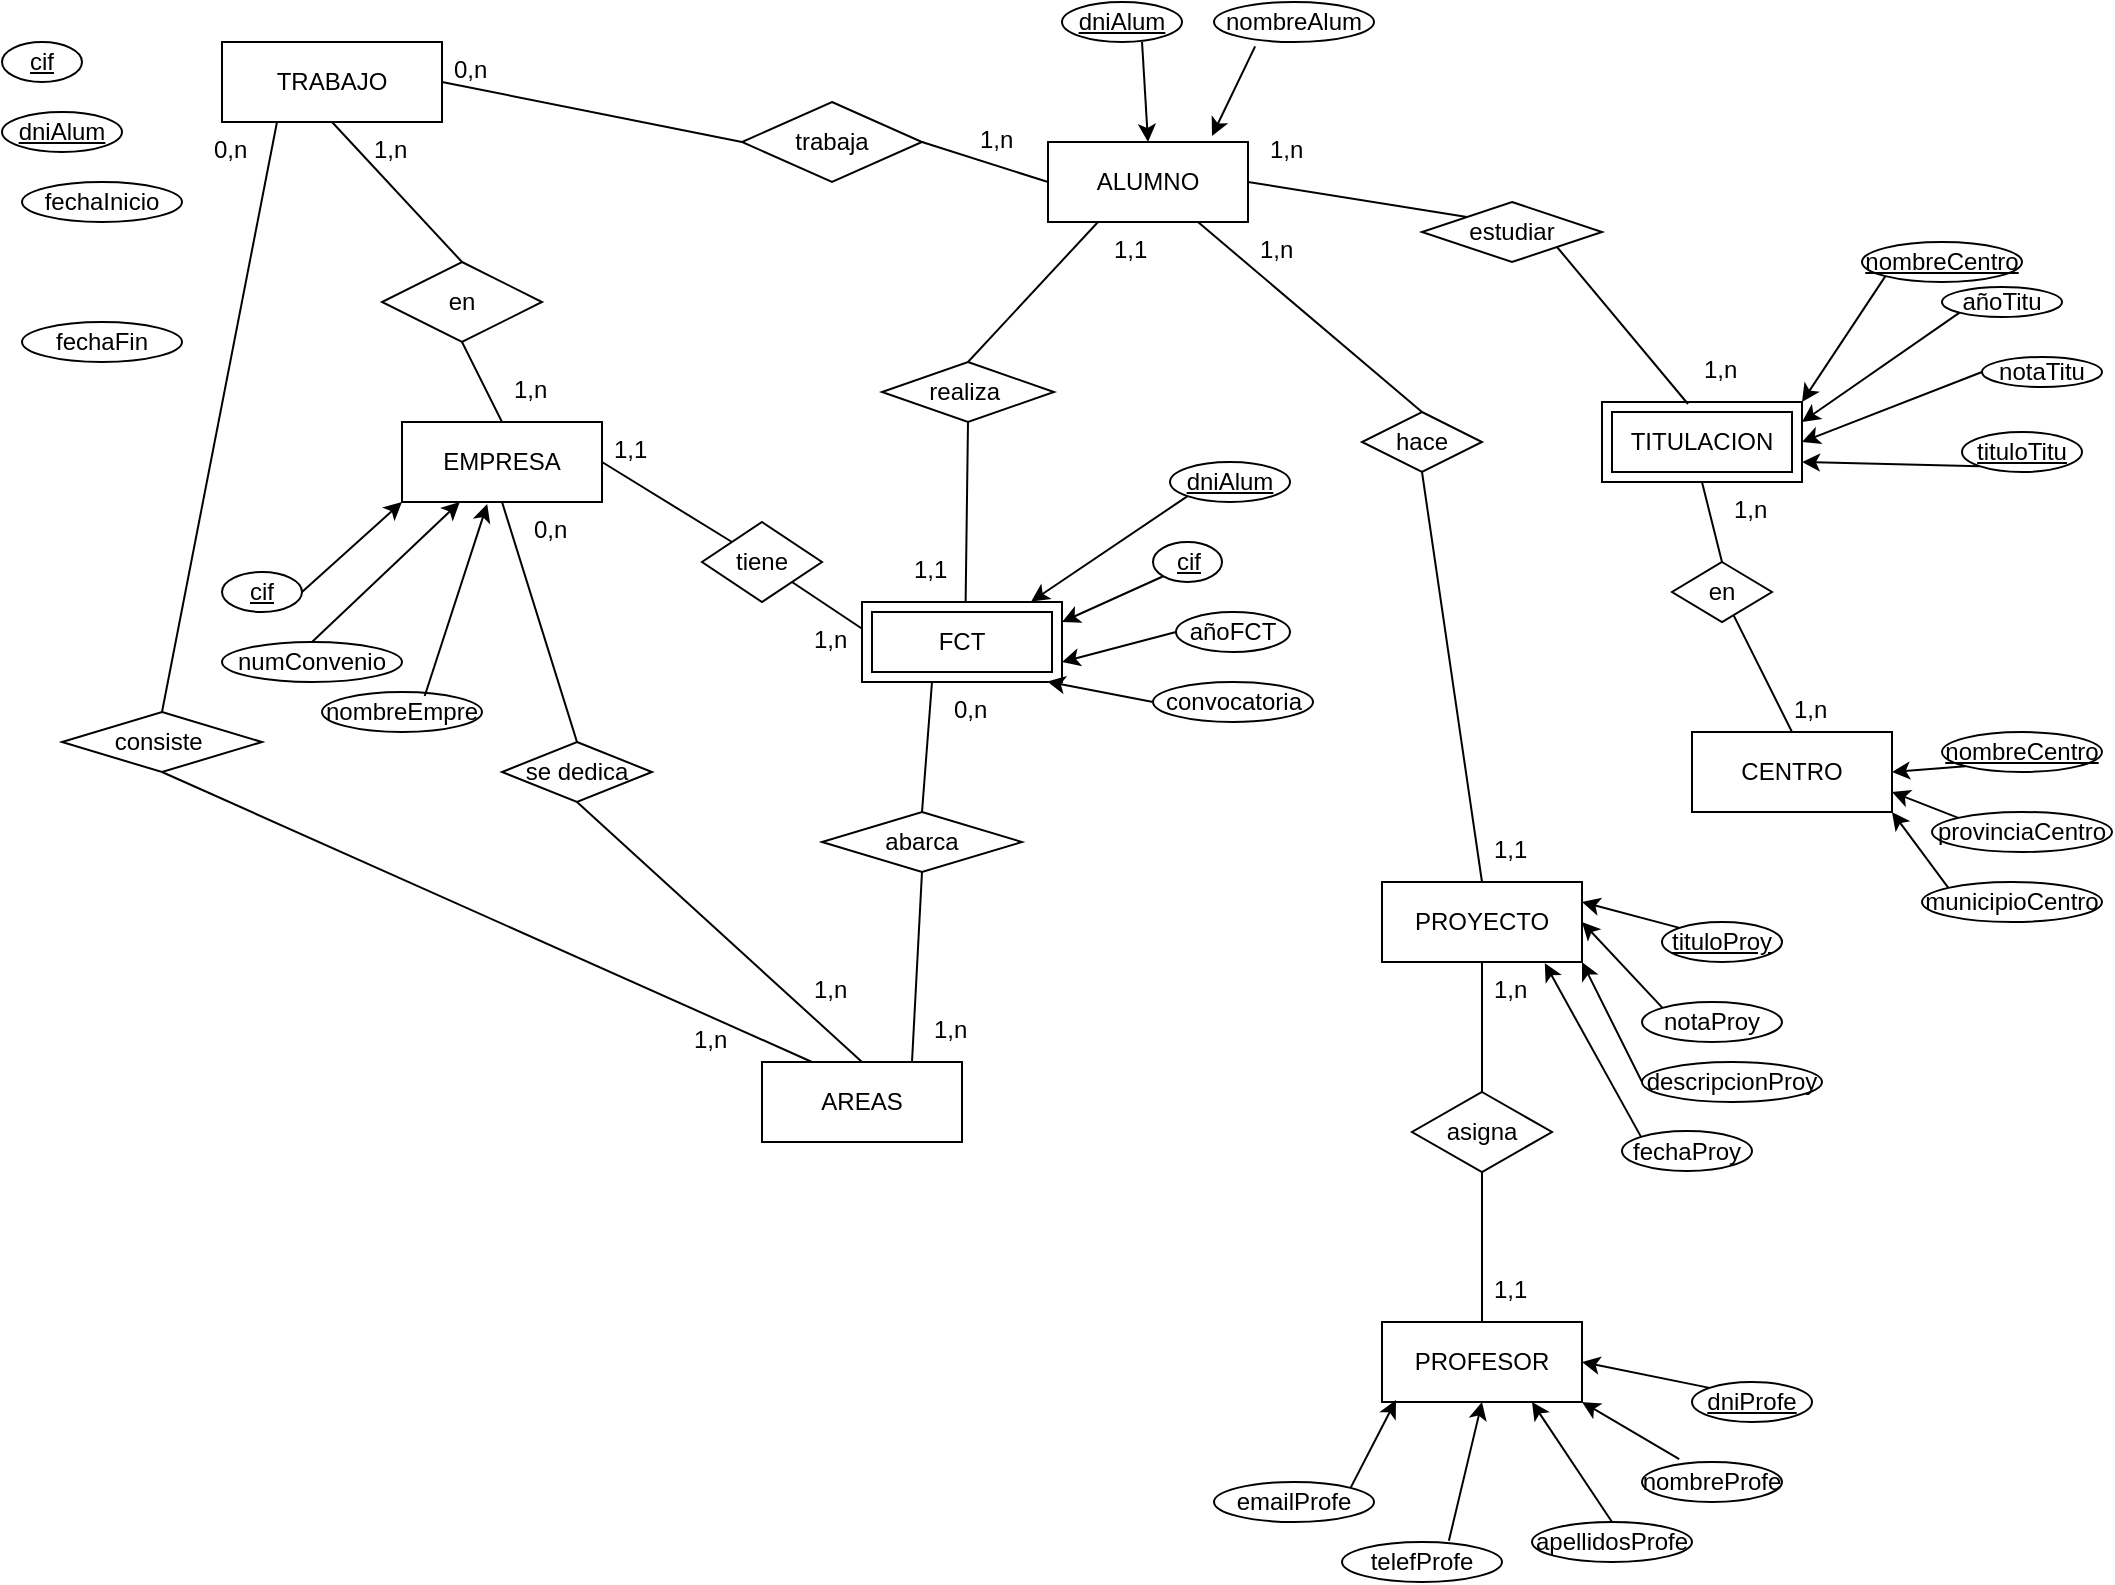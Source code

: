 <mxfile version="20.6.2" type="device"><diagram id="PzvMD7pb2aleTNmIrh90" name="Página-1"><mxGraphModel dx="2310" dy="770" grid="1" gridSize="10" guides="1" tooltips="1" connect="1" arrows="1" fold="1" page="1" pageScale="1" pageWidth="827" pageHeight="1169" math="0" shadow="0"><root><mxCell id="0"/><mxCell id="1" parent="0"/><mxCell id="2ufxERiFyP4OJAAIj3Uk-15" value="ALUMNO" style="whiteSpace=wrap;html=1;align=center;" vertex="1" parent="1"><mxGeometry x="293" y="70" width="100" height="40" as="geometry"/></mxCell><mxCell id="2ufxERiFyP4OJAAIj3Uk-16" value="EMPRESA" style="whiteSpace=wrap;html=1;align=center;" vertex="1" parent="1"><mxGeometry x="-30" y="210" width="100" height="40" as="geometry"/></mxCell><mxCell id="2ufxERiFyP4OJAAIj3Uk-17" value="AREAS" style="whiteSpace=wrap;html=1;align=center;" vertex="1" parent="1"><mxGeometry x="150" y="530" width="100" height="40" as="geometry"/></mxCell><mxCell id="2ufxERiFyP4OJAAIj3Uk-19" value="PROYECTO" style="whiteSpace=wrap;html=1;align=center;" vertex="1" parent="1"><mxGeometry x="460" y="440" width="100" height="40" as="geometry"/></mxCell><mxCell id="2ufxERiFyP4OJAAIj3Uk-21" value="PROFESOR" style="whiteSpace=wrap;html=1;align=center;" vertex="1" parent="1"><mxGeometry x="460" y="660" width="100" height="40" as="geometry"/></mxCell><mxCell id="2ufxERiFyP4OJAAIj3Uk-23" value="trabaja" style="shape=rhombus;perimeter=rhombusPerimeter;whiteSpace=wrap;html=1;align=center;" vertex="1" parent="1"><mxGeometry x="140" y="50" width="90" height="40" as="geometry"/></mxCell><mxCell id="2ufxERiFyP4OJAAIj3Uk-26" value="" style="endArrow=none;html=1;rounded=0;exitX=1;exitY=0.5;exitDx=0;exitDy=0;entryX=0;entryY=0.5;entryDx=0;entryDy=0;" edge="1" parent="1" source="2ufxERiFyP4OJAAIj3Uk-23" target="2ufxERiFyP4OJAAIj3Uk-15"><mxGeometry relative="1" as="geometry"><mxPoint x="330" y="200" as="sourcePoint"/><mxPoint x="490" y="200" as="targetPoint"/><Array as="points"/></mxGeometry></mxCell><mxCell id="2ufxERiFyP4OJAAIj3Uk-27" value="" style="endArrow=none;html=1;rounded=0;exitX=0.5;exitY=1;exitDx=0;exitDy=0;entryX=0.5;entryY=0;entryDx=0;entryDy=0;" edge="1" parent="1" source="2ufxERiFyP4OJAAIj3Uk-51" target="2ufxERiFyP4OJAAIj3Uk-16"><mxGeometry relative="1" as="geometry"><mxPoint x="210" y="190" as="sourcePoint"/><mxPoint x="130" y="260" as="targetPoint"/></mxGeometry></mxCell><mxCell id="2ufxERiFyP4OJAAIj3Uk-28" value="estudiar" style="shape=rhombus;perimeter=rhombusPerimeter;whiteSpace=wrap;html=1;align=center;" vertex="1" parent="1"><mxGeometry x="480" y="100" width="90" height="30" as="geometry"/></mxCell><mxCell id="2ufxERiFyP4OJAAIj3Uk-29" value="" style="endArrow=none;html=1;rounded=0;exitX=1;exitY=0.5;exitDx=0;exitDy=0;entryX=0;entryY=0;entryDx=0;entryDy=0;" edge="1" parent="1" source="2ufxERiFyP4OJAAIj3Uk-15" target="2ufxERiFyP4OJAAIj3Uk-28"><mxGeometry relative="1" as="geometry"><mxPoint x="330" y="300" as="sourcePoint"/><mxPoint x="490" y="300" as="targetPoint"/></mxGeometry></mxCell><mxCell id="2ufxERiFyP4OJAAIj3Uk-32" value="" style="endArrow=none;html=1;rounded=0;entryX=0.5;entryY=1;entryDx=0;entryDy=0;startArrow=none;exitX=0.5;exitY=0;exitDx=0;exitDy=0;" edge="1" parent="1" source="2ufxERiFyP4OJAAIj3Uk-31" target="2ufxERiFyP4OJAAIj3Uk-98"><mxGeometry relative="1" as="geometry"><mxPoint x="640" y="290" as="sourcePoint"/><mxPoint x="663" y="425.4" as="targetPoint"/></mxGeometry></mxCell><mxCell id="2ufxERiFyP4OJAAIj3Uk-33" value="" style="endArrow=none;html=1;rounded=0;entryX=0.5;entryY=0;entryDx=0;entryDy=0;" edge="1" parent="1" source="2ufxERiFyP4OJAAIj3Uk-31" target="2ufxERiFyP4OJAAIj3Uk-20"><mxGeometry relative="1" as="geometry"><mxPoint x="660" y="350" as="sourcePoint"/><mxPoint x="490" y="300" as="targetPoint"/></mxGeometry></mxCell><mxCell id="2ufxERiFyP4OJAAIj3Uk-34" value="se dedica" style="shape=rhombus;perimeter=rhombusPerimeter;whiteSpace=wrap;html=1;align=center;" vertex="1" parent="1"><mxGeometry x="20" y="370" width="75" height="30" as="geometry"/></mxCell><mxCell id="2ufxERiFyP4OJAAIj3Uk-35" value="" style="endArrow=none;html=1;rounded=0;exitX=0.5;exitY=1;exitDx=0;exitDy=0;entryX=0.5;entryY=0;entryDx=0;entryDy=0;" edge="1" parent="1" source="2ufxERiFyP4OJAAIj3Uk-16" target="2ufxERiFyP4OJAAIj3Uk-34"><mxGeometry relative="1" as="geometry"><mxPoint x="330" y="300" as="sourcePoint"/><mxPoint x="490" y="300" as="targetPoint"/></mxGeometry></mxCell><mxCell id="2ufxERiFyP4OJAAIj3Uk-36" value="" style="endArrow=none;html=1;rounded=0;exitX=0.5;exitY=1;exitDx=0;exitDy=0;entryX=0.5;entryY=0;entryDx=0;entryDy=0;" edge="1" parent="1" source="2ufxERiFyP4OJAAIj3Uk-34" target="2ufxERiFyP4OJAAIj3Uk-17"><mxGeometry relative="1" as="geometry"><mxPoint x="330" y="300" as="sourcePoint"/><mxPoint x="490" y="300" as="targetPoint"/></mxGeometry></mxCell><mxCell id="2ufxERiFyP4OJAAIj3Uk-37" value="realiza&amp;nbsp;" style="shape=rhombus;perimeter=rhombusPerimeter;whiteSpace=wrap;html=1;align=center;" vertex="1" parent="1"><mxGeometry x="210" y="180" width="86" height="30" as="geometry"/></mxCell><mxCell id="2ufxERiFyP4OJAAIj3Uk-38" value="" style="endArrow=none;html=1;rounded=0;exitX=0.25;exitY=1;exitDx=0;exitDy=0;entryX=0.5;entryY=0;entryDx=0;entryDy=0;" edge="1" parent="1" source="2ufxERiFyP4OJAAIj3Uk-15" target="2ufxERiFyP4OJAAIj3Uk-37"><mxGeometry relative="1" as="geometry"><mxPoint x="330" y="300" as="sourcePoint"/><mxPoint x="490" y="300" as="targetPoint"/></mxGeometry></mxCell><mxCell id="2ufxERiFyP4OJAAIj3Uk-39" value="" style="endArrow=none;html=1;rounded=0;exitX=0.5;exitY=1;exitDx=0;exitDy=0;entryX=0.418;entryY=0.015;entryDx=0;entryDy=0;entryPerimeter=0;" edge="1" parent="1" source="2ufxERiFyP4OJAAIj3Uk-37"><mxGeometry relative="1" as="geometry"><mxPoint x="330" y="300" as="sourcePoint"/><mxPoint x="251.8" y="300.6" as="targetPoint"/></mxGeometry></mxCell><mxCell id="2ufxERiFyP4OJAAIj3Uk-41" value="hace" style="shape=rhombus;perimeter=rhombusPerimeter;whiteSpace=wrap;html=1;align=center;" vertex="1" parent="1"><mxGeometry x="450" y="205" width="60" height="30" as="geometry"/></mxCell><mxCell id="2ufxERiFyP4OJAAIj3Uk-42" value="" style="endArrow=none;html=1;rounded=0;exitX=0.75;exitY=1;exitDx=0;exitDy=0;entryX=0.5;entryY=0;entryDx=0;entryDy=0;" edge="1" parent="1" source="2ufxERiFyP4OJAAIj3Uk-15" target="2ufxERiFyP4OJAAIj3Uk-41"><mxGeometry relative="1" as="geometry"><mxPoint x="330" y="300" as="sourcePoint"/><mxPoint x="490" y="300" as="targetPoint"/></mxGeometry></mxCell><mxCell id="2ufxERiFyP4OJAAIj3Uk-43" value="" style="endArrow=none;html=1;rounded=0;entryX=0.5;entryY=0;entryDx=0;entryDy=0;exitX=0.5;exitY=1;exitDx=0;exitDy=0;" edge="1" parent="1" source="2ufxERiFyP4OJAAIj3Uk-41" target="2ufxERiFyP4OJAAIj3Uk-19"><mxGeometry relative="1" as="geometry"><mxPoint x="330" y="300" as="sourcePoint"/><mxPoint x="490" y="300" as="targetPoint"/></mxGeometry></mxCell><mxCell id="2ufxERiFyP4OJAAIj3Uk-44" value="asigna" style="shape=rhombus;perimeter=rhombusPerimeter;whiteSpace=wrap;html=1;align=center;" vertex="1" parent="1"><mxGeometry x="475" y="545" width="70" height="40" as="geometry"/></mxCell><mxCell id="2ufxERiFyP4OJAAIj3Uk-45" value="" style="endArrow=none;html=1;rounded=0;entryX=0.5;entryY=1;entryDx=0;entryDy=0;" edge="1" parent="1" source="2ufxERiFyP4OJAAIj3Uk-44" target="2ufxERiFyP4OJAAIj3Uk-19"><mxGeometry relative="1" as="geometry"><mxPoint x="330" y="300" as="sourcePoint"/><mxPoint x="490" y="300" as="targetPoint"/></mxGeometry></mxCell><mxCell id="2ufxERiFyP4OJAAIj3Uk-46" value="" style="endArrow=none;html=1;rounded=0;entryX=0.5;entryY=1;entryDx=0;entryDy=0;exitX=0.5;exitY=0;exitDx=0;exitDy=0;" edge="1" parent="1" source="2ufxERiFyP4OJAAIj3Uk-21" target="2ufxERiFyP4OJAAIj3Uk-44"><mxGeometry relative="1" as="geometry"><mxPoint x="330" y="300" as="sourcePoint"/><mxPoint x="490" y="300" as="targetPoint"/></mxGeometry></mxCell><mxCell id="2ufxERiFyP4OJAAIj3Uk-47" value="abarca" style="shape=rhombus;perimeter=rhombusPerimeter;whiteSpace=wrap;html=1;align=center;" vertex="1" parent="1"><mxGeometry x="180" y="405" width="100" height="30" as="geometry"/></mxCell><mxCell id="2ufxERiFyP4OJAAIj3Uk-48" value="" style="endArrow=none;html=1;rounded=0;exitX=0.25;exitY=1;exitDx=0;exitDy=0;entryX=0.5;entryY=0;entryDx=0;entryDy=0;" edge="1" parent="1" target="2ufxERiFyP4OJAAIj3Uk-47"><mxGeometry relative="1" as="geometry"><mxPoint x="235" y="340" as="sourcePoint"/><mxPoint x="490" y="300" as="targetPoint"/></mxGeometry></mxCell><mxCell id="2ufxERiFyP4OJAAIj3Uk-49" value="" style="endArrow=none;html=1;rounded=0;exitX=0.75;exitY=0;exitDx=0;exitDy=0;entryX=0.5;entryY=1;entryDx=0;entryDy=0;" edge="1" parent="1" source="2ufxERiFyP4OJAAIj3Uk-17" target="2ufxERiFyP4OJAAIj3Uk-47"><mxGeometry relative="1" as="geometry"><mxPoint x="330" y="300" as="sourcePoint"/><mxPoint x="490" y="300" as="targetPoint"/></mxGeometry></mxCell><mxCell id="2ufxERiFyP4OJAAIj3Uk-50" value="TRABAJO" style="whiteSpace=wrap;html=1;align=center;" vertex="1" parent="1"><mxGeometry x="-120" y="20" width="110" height="40" as="geometry"/></mxCell><mxCell id="2ufxERiFyP4OJAAIj3Uk-51" value="en" style="shape=rhombus;perimeter=rhombusPerimeter;whiteSpace=wrap;html=1;align=center;" vertex="1" parent="1"><mxGeometry x="-40" y="130" width="80" height="40" as="geometry"/></mxCell><mxCell id="2ufxERiFyP4OJAAIj3Uk-52" value="" style="endArrow=none;html=1;rounded=0;exitX=1;exitY=0.5;exitDx=0;exitDy=0;entryX=0;entryY=0.5;entryDx=0;entryDy=0;" edge="1" parent="1" source="2ufxERiFyP4OJAAIj3Uk-50" target="2ufxERiFyP4OJAAIj3Uk-23"><mxGeometry relative="1" as="geometry"><mxPoint x="330" y="300" as="sourcePoint"/><mxPoint x="490" y="300" as="targetPoint"/></mxGeometry></mxCell><mxCell id="2ufxERiFyP4OJAAIj3Uk-53" value="" style="endArrow=none;html=1;rounded=0;exitX=0.5;exitY=1;exitDx=0;exitDy=0;entryX=0.5;entryY=0;entryDx=0;entryDy=0;" edge="1" parent="1" source="2ufxERiFyP4OJAAIj3Uk-50" target="2ufxERiFyP4OJAAIj3Uk-51"><mxGeometry relative="1" as="geometry"><mxPoint x="330" y="300" as="sourcePoint"/><mxPoint x="490" y="300" as="targetPoint"/></mxGeometry></mxCell><mxCell id="2ufxERiFyP4OJAAIj3Uk-54" value="consiste&amp;nbsp;" style="shape=rhombus;perimeter=rhombusPerimeter;whiteSpace=wrap;html=1;align=center;" vertex="1" parent="1"><mxGeometry x="-200" y="355" width="100" height="30" as="geometry"/></mxCell><mxCell id="2ufxERiFyP4OJAAIj3Uk-55" value="" style="endArrow=none;html=1;rounded=0;exitX=0.25;exitY=1;exitDx=0;exitDy=0;entryX=0.5;entryY=0;entryDx=0;entryDy=0;" edge="1" parent="1" source="2ufxERiFyP4OJAAIj3Uk-50" target="2ufxERiFyP4OJAAIj3Uk-54"><mxGeometry relative="1" as="geometry"><mxPoint x="330" y="300" as="sourcePoint"/><mxPoint x="490" y="300" as="targetPoint"/></mxGeometry></mxCell><mxCell id="2ufxERiFyP4OJAAIj3Uk-58" value="" style="endArrow=none;html=1;rounded=0;exitX=0.25;exitY=0;exitDx=0;exitDy=0;entryX=0.5;entryY=1;entryDx=0;entryDy=0;" edge="1" parent="1" source="2ufxERiFyP4OJAAIj3Uk-17" target="2ufxERiFyP4OJAAIj3Uk-54"><mxGeometry relative="1" as="geometry"><mxPoint x="330" y="300" as="sourcePoint"/><mxPoint x="490" y="300" as="targetPoint"/></mxGeometry></mxCell><mxCell id="2ufxERiFyP4OJAAIj3Uk-61" value="1,n" style="text;strokeColor=none;fillColor=none;spacingLeft=4;spacingRight=4;overflow=hidden;rotatable=0;points=[[0,0.5],[1,0.5]];portConstraint=eastwest;fontSize=12;" vertex="1" parent="1"><mxGeometry x="398" y="60" width="30" height="30" as="geometry"/></mxCell><mxCell id="2ufxERiFyP4OJAAIj3Uk-62" value="1,n" style="text;strokeColor=none;fillColor=none;spacingLeft=4;spacingRight=4;overflow=hidden;rotatable=0;points=[[0,0.5],[1,0.5]];portConstraint=eastwest;fontSize=12;" vertex="1" parent="1"><mxGeometry x="615" y="170" width="30" height="30" as="geometry"/></mxCell><mxCell id="2ufxERiFyP4OJAAIj3Uk-63" value="1,n" style="text;strokeColor=none;fillColor=none;spacingLeft=4;spacingRight=4;overflow=hidden;rotatable=0;points=[[0,0.5],[1,0.5]];portConstraint=eastwest;fontSize=12;" vertex="1" parent="1"><mxGeometry x="630" y="240" width="40" height="30" as="geometry"/></mxCell><mxCell id="2ufxERiFyP4OJAAIj3Uk-64" value="1,n" style="text;strokeColor=none;fillColor=none;spacingLeft=4;spacingRight=4;overflow=hidden;rotatable=0;points=[[0,0.5],[1,0.5]];portConstraint=eastwest;fontSize=12;" vertex="1" parent="1"><mxGeometry x="660" y="340" width="40" height="30" as="geometry"/></mxCell><mxCell id="2ufxERiFyP4OJAAIj3Uk-65" value="1,1" style="text;strokeColor=none;fillColor=none;spacingLeft=4;spacingRight=4;overflow=hidden;rotatable=0;points=[[0,0.5],[1,0.5]];portConstraint=eastwest;fontSize=12;" vertex="1" parent="1"><mxGeometry x="510" y="410" width="40" height="30" as="geometry"/></mxCell><mxCell id="2ufxERiFyP4OJAAIj3Uk-66" value="1,n" style="text;strokeColor=none;fillColor=none;spacingLeft=4;spacingRight=4;overflow=hidden;rotatable=0;points=[[0,0.5],[1,0.5]];portConstraint=eastwest;fontSize=12;" vertex="1" parent="1"><mxGeometry x="393" y="110" width="40" height="30" as="geometry"/></mxCell><mxCell id="2ufxERiFyP4OJAAIj3Uk-68" value="1,1" style="text;strokeColor=none;fillColor=none;spacingLeft=4;spacingRight=4;overflow=hidden;rotatable=0;points=[[0,0.5],[1,0.5]];portConstraint=eastwest;fontSize=12;" vertex="1" parent="1"><mxGeometry x="220" y="270" width="40" height="30" as="geometry"/></mxCell><mxCell id="2ufxERiFyP4OJAAIj3Uk-69" value="1,1" style="text;strokeColor=none;fillColor=none;spacingLeft=4;spacingRight=4;overflow=hidden;rotatable=0;points=[[0,0.5],[1,0.5]];portConstraint=eastwest;fontSize=12;" vertex="1" parent="1"><mxGeometry x="320" y="110" width="40" height="30" as="geometry"/></mxCell><mxCell id="2ufxERiFyP4OJAAIj3Uk-70" value="1,1" style="text;strokeColor=none;fillColor=none;spacingLeft=4;spacingRight=4;overflow=hidden;rotatable=0;points=[[0,0.5],[1,0.5]];portConstraint=eastwest;fontSize=12;" vertex="1" parent="1"><mxGeometry x="510" y="630" width="40" height="30" as="geometry"/></mxCell><mxCell id="2ufxERiFyP4OJAAIj3Uk-71" value="1,n" style="text;strokeColor=none;fillColor=none;spacingLeft=4;spacingRight=4;overflow=hidden;rotatable=0;points=[[0,0.5],[1,0.5]];portConstraint=eastwest;fontSize=12;" vertex="1" parent="1"><mxGeometry x="510" y="480" width="40" height="30" as="geometry"/></mxCell><mxCell id="2ufxERiFyP4OJAAIj3Uk-72" value="1,n" style="text;strokeColor=none;fillColor=none;spacingLeft=4;spacingRight=4;overflow=hidden;rotatable=0;points=[[0,0.5],[1,0.5]];portConstraint=eastwest;fontSize=12;" vertex="1" parent="1"><mxGeometry x="20" y="180" width="40" height="30" as="geometry"/></mxCell><mxCell id="2ufxERiFyP4OJAAIj3Uk-73" value="1,n" style="text;strokeColor=none;fillColor=none;spacingLeft=4;spacingRight=4;overflow=hidden;rotatable=0;points=[[0,0.5],[1,0.5]];portConstraint=eastwest;fontSize=12;" vertex="1" parent="1"><mxGeometry x="253" y="55" width="40" height="30" as="geometry"/></mxCell><mxCell id="2ufxERiFyP4OJAAIj3Uk-74" value="1,n" style="text;strokeColor=none;fillColor=none;spacingLeft=4;spacingRight=4;overflow=hidden;rotatable=0;points=[[0,0.5],[1,0.5]];portConstraint=eastwest;fontSize=12;" vertex="1" parent="1"><mxGeometry x="-50" y="60" width="40" height="30" as="geometry"/></mxCell><mxCell id="2ufxERiFyP4OJAAIj3Uk-75" value="numConvenio" style="ellipse;whiteSpace=wrap;html=1;align=center;" vertex="1" parent="1"><mxGeometry x="-120" y="320" width="90" height="20" as="geometry"/></mxCell><mxCell id="2ufxERiFyP4OJAAIj3Uk-76" value="añoFCT" style="ellipse;whiteSpace=wrap;html=1;align=center;" vertex="1" parent="1"><mxGeometry x="357" y="305" width="57" height="20" as="geometry"/></mxCell><mxCell id="2ufxERiFyP4OJAAIj3Uk-78" value="" style="endArrow=classic;html=1;rounded=0;exitX=0.5;exitY=0;exitDx=0;exitDy=0;" edge="1" parent="1" source="2ufxERiFyP4OJAAIj3Uk-75" target="2ufxERiFyP4OJAAIj3Uk-16"><mxGeometry width="50" height="50" relative="1" as="geometry"><mxPoint x="360" y="280" as="sourcePoint"/><mxPoint x="310" y="310" as="targetPoint"/></mxGeometry></mxCell><mxCell id="2ufxERiFyP4OJAAIj3Uk-79" value="" style="endArrow=classic;html=1;rounded=0;entryX=1;entryY=0.75;entryDx=0;entryDy=0;exitX=0;exitY=0.5;exitDx=0;exitDy=0;" edge="1" parent="1" source="2ufxERiFyP4OJAAIj3Uk-76" target="2ufxERiFyP4OJAAIj3Uk-100"><mxGeometry width="50" height="50" relative="1" as="geometry"><mxPoint x="310" y="300" as="sourcePoint"/><mxPoint x="310" y="320" as="targetPoint"/></mxGeometry></mxCell><mxCell id="2ufxERiFyP4OJAAIj3Uk-80" value="0,n" style="text;strokeColor=none;fillColor=none;spacingLeft=4;spacingRight=4;overflow=hidden;rotatable=0;points=[[0,0.5],[1,0.5]];portConstraint=eastwest;fontSize=12;" vertex="1" parent="1"><mxGeometry x="-10" y="20" width="40" height="30" as="geometry"/></mxCell><mxCell id="2ufxERiFyP4OJAAIj3Uk-81" value="1,n" style="text;strokeColor=none;fillColor=none;spacingLeft=4;spacingRight=4;overflow=hidden;rotatable=0;points=[[0,0.5],[1,0.5]];portConstraint=eastwest;fontSize=12;" vertex="1" parent="1"><mxGeometry x="230" y="500" width="40" height="30" as="geometry"/></mxCell><mxCell id="2ufxERiFyP4OJAAIj3Uk-82" value="0,n" style="text;strokeColor=none;fillColor=none;spacingLeft=4;spacingRight=4;overflow=hidden;rotatable=0;points=[[0,0.5],[1,0.5]];portConstraint=eastwest;fontSize=12;" vertex="1" parent="1"><mxGeometry x="240" y="340" width="40" height="30" as="geometry"/></mxCell><mxCell id="2ufxERiFyP4OJAAIj3Uk-83" value="0,n" style="text;strokeColor=none;fillColor=none;spacingLeft=4;spacingRight=4;overflow=hidden;rotatable=0;points=[[0,0.5],[1,0.5]];portConstraint=eastwest;fontSize=12;" vertex="1" parent="1"><mxGeometry x="30" y="250" width="40" height="30" as="geometry"/></mxCell><mxCell id="2ufxERiFyP4OJAAIj3Uk-84" value="1,n" style="text;strokeColor=none;fillColor=none;spacingLeft=4;spacingRight=4;overflow=hidden;rotatable=0;points=[[0,0.5],[1,0.5]];portConstraint=eastwest;fontSize=12;" vertex="1" parent="1"><mxGeometry x="170" y="480" width="40" height="30" as="geometry"/></mxCell><mxCell id="2ufxERiFyP4OJAAIj3Uk-85" value="1,n" style="text;strokeColor=none;fillColor=none;spacingLeft=4;spacingRight=4;overflow=hidden;rotatable=0;points=[[0,0.5],[1,0.5]];portConstraint=eastwest;fontSize=12;" vertex="1" parent="1"><mxGeometry x="110" y="505" width="40" height="30" as="geometry"/></mxCell><mxCell id="2ufxERiFyP4OJAAIj3Uk-86" value="0,n" style="text;strokeColor=none;fillColor=none;spacingLeft=4;spacingRight=4;overflow=hidden;rotatable=0;points=[[0,0.5],[1,0.5]];portConstraint=eastwest;fontSize=12;" vertex="1" parent="1"><mxGeometry x="-130" y="60" width="40" height="30" as="geometry"/></mxCell><mxCell id="2ufxERiFyP4OJAAIj3Uk-87" value="tiene" style="shape=rhombus;perimeter=rhombusPerimeter;whiteSpace=wrap;html=1;align=center;" vertex="1" parent="1"><mxGeometry x="120" y="260" width="60" height="40" as="geometry"/></mxCell><mxCell id="2ufxERiFyP4OJAAIj3Uk-88" value="" style="endArrow=none;html=1;rounded=0;exitX=1;exitY=0.5;exitDx=0;exitDy=0;entryX=0;entryY=0;entryDx=0;entryDy=0;" edge="1" parent="1" source="2ufxERiFyP4OJAAIj3Uk-16" target="2ufxERiFyP4OJAAIj3Uk-87"><mxGeometry relative="1" as="geometry"><mxPoint x="250" y="280" as="sourcePoint"/><mxPoint x="410" y="280" as="targetPoint"/></mxGeometry></mxCell><mxCell id="2ufxERiFyP4OJAAIj3Uk-89" value="" style="endArrow=none;html=1;rounded=0;exitX=1;exitY=1;exitDx=0;exitDy=0;entryX=0;entryY=0.5;entryDx=0;entryDy=0;" edge="1" parent="1" source="2ufxERiFyP4OJAAIj3Uk-87"><mxGeometry relative="1" as="geometry"><mxPoint x="250" y="280" as="sourcePoint"/><mxPoint x="210" y="320" as="targetPoint"/></mxGeometry></mxCell><mxCell id="2ufxERiFyP4OJAAIj3Uk-90" value="1,1" style="text;strokeColor=none;fillColor=none;spacingLeft=4;spacingRight=4;overflow=hidden;rotatable=0;points=[[0,0.5],[1,0.5]];portConstraint=eastwest;fontSize=12;" vertex="1" parent="1"><mxGeometry x="70" y="210" width="40" height="30" as="geometry"/></mxCell><mxCell id="2ufxERiFyP4OJAAIj3Uk-91" value="1,n" style="text;strokeColor=none;fillColor=none;spacingLeft=4;spacingRight=4;overflow=hidden;rotatable=0;points=[[0,0.5],[1,0.5]];portConstraint=eastwest;fontSize=12;" vertex="1" parent="1"><mxGeometry x="170" y="305" width="40" height="30" as="geometry"/></mxCell><mxCell id="2ufxERiFyP4OJAAIj3Uk-92" value="dniAlum" style="ellipse;whiteSpace=wrap;html=1;align=center;fontStyle=4;" vertex="1" parent="1"><mxGeometry x="300" width="60" height="20" as="geometry"/></mxCell><mxCell id="2ufxERiFyP4OJAAIj3Uk-93" value="" style="endArrow=classic;html=1;rounded=0;entryX=0.5;entryY=0;entryDx=0;entryDy=0;exitX=0.667;exitY=1;exitDx=0;exitDy=0;exitPerimeter=0;" edge="1" parent="1" source="2ufxERiFyP4OJAAIj3Uk-92" target="2ufxERiFyP4OJAAIj3Uk-15"><mxGeometry width="50" height="50" relative="1" as="geometry"><mxPoint x="368" y="40" as="sourcePoint"/><mxPoint x="318" y="70" as="targetPoint"/></mxGeometry></mxCell><mxCell id="2ufxERiFyP4OJAAIj3Uk-94" value="tituloTitu" style="ellipse;whiteSpace=wrap;html=1;align=center;fontStyle=4;" vertex="1" parent="1"><mxGeometry x="750" y="215" width="60" height="20" as="geometry"/></mxCell><mxCell id="2ufxERiFyP4OJAAIj3Uk-20" value="CENTRO" style="whiteSpace=wrap;html=1;align=center;" vertex="1" parent="1"><mxGeometry x="615" y="365" width="100" height="40" as="geometry"/></mxCell><mxCell id="2ufxERiFyP4OJAAIj3Uk-99" value="" style="endArrow=classic;html=1;rounded=0;exitX=0;exitY=1;exitDx=0;exitDy=0;entryX=1;entryY=0.75;entryDx=0;entryDy=0;" edge="1" parent="1" source="2ufxERiFyP4OJAAIj3Uk-94" target="2ufxERiFyP4OJAAIj3Uk-98"><mxGeometry width="50" height="50" relative="1" as="geometry"><mxPoint x="363" y="320" as="sourcePoint"/><mxPoint x="720" y="380" as="targetPoint"/></mxGeometry></mxCell><mxCell id="2ufxERiFyP4OJAAIj3Uk-100" value="FCT" style="shape=ext;margin=3;double=1;whiteSpace=wrap;html=1;align=center;" vertex="1" parent="1"><mxGeometry x="200" y="300" width="100" height="40" as="geometry"/></mxCell><mxCell id="2ufxERiFyP4OJAAIj3Uk-102" value="municipioCentro" style="ellipse;whiteSpace=wrap;html=1;align=center;" vertex="1" parent="1"><mxGeometry x="730" y="440" width="90" height="20" as="geometry"/></mxCell><mxCell id="2ufxERiFyP4OJAAIj3Uk-103" value="&lt;u&gt;nombreCentro&lt;/u&gt;" style="ellipse;whiteSpace=wrap;html=1;align=center;" vertex="1" parent="1"><mxGeometry x="700" y="120" width="80" height="20" as="geometry"/></mxCell><mxCell id="2ufxERiFyP4OJAAIj3Uk-104" value="provinciaCentro" style="ellipse;whiteSpace=wrap;html=1;align=center;" vertex="1" parent="1"><mxGeometry x="735" y="405" width="90" height="20" as="geometry"/></mxCell><mxCell id="2ufxERiFyP4OJAAIj3Uk-106" value="&lt;u&gt;cif&lt;/u&gt;" style="ellipse;whiteSpace=wrap;html=1;align=center;" vertex="1" parent="1"><mxGeometry x="345.5" y="270" width="34.5" height="20" as="geometry"/></mxCell><mxCell id="2ufxERiFyP4OJAAIj3Uk-107" value="convocatoria&lt;span style=&quot;color: rgba(0, 0, 0, 0); font-family: monospace; font-size: 0px; text-align: start;&quot;&gt;%3CmxGraphModel%3E%3Croot%3E%3CmxCell%20id%3D%220%22%2F%3E%3CmxCell%20id%3D%221%22%20parent%3D%220%22%2F%3E%3CmxCell%20id%3D%222%22%20value%3D%22convocatoria%22%20style%3D%22ellipse%3BwhiteSpace%3Dwrap%3Bhtml%3D1%3Balign%3Dcenter%3B%22%20vertex%3D%221%22%20parent%3D%221%22%3E%3CmxGeometry%20x%3D%22360%22%20y%3D%22270%22%20width%3D%2280%22%20height%3D%2220%22%20as%3D%22geometry%22%2F%3E%3C%2FmxCell%3E%3C%2Froot%3E%3C%2FmxGraphModel%3E&lt;/span&gt;" style="ellipse;whiteSpace=wrap;html=1;align=center;" vertex="1" parent="1"><mxGeometry x="345.5" y="340" width="80" height="20" as="geometry"/></mxCell><mxCell id="2ufxERiFyP4OJAAIj3Uk-108" value="añoTitu" style="ellipse;whiteSpace=wrap;html=1;align=center;" vertex="1" parent="1"><mxGeometry x="740" y="142.5" width="60" height="15" as="geometry"/></mxCell><mxCell id="2ufxERiFyP4OJAAIj3Uk-109" value="" style="endArrow=classic;html=1;rounded=0;entryX=1;entryY=0;entryDx=0;entryDy=0;exitX=0;exitY=1;exitDx=0;exitDy=0;" edge="1" parent="1" source="2ufxERiFyP4OJAAIj3Uk-103" target="2ufxERiFyP4OJAAIj3Uk-98"><mxGeometry width="50" height="50" relative="1" as="geometry"><mxPoint x="370" y="290" as="sourcePoint"/><mxPoint x="320" y="320" as="targetPoint"/></mxGeometry></mxCell><mxCell id="2ufxERiFyP4OJAAIj3Uk-111" value="" style="endArrow=classic;html=1;rounded=0;entryX=1;entryY=1;entryDx=0;entryDy=0;exitX=0;exitY=0;exitDx=0;exitDy=0;" edge="1" parent="1" source="2ufxERiFyP4OJAAIj3Uk-102" target="2ufxERiFyP4OJAAIj3Uk-20"><mxGeometry width="50" height="50" relative="1" as="geometry"><mxPoint x="721.716" y="147.071" as="sourcePoint"/><mxPoint x="691.4" y="219.4" as="targetPoint"/></mxGeometry></mxCell><mxCell id="2ufxERiFyP4OJAAIj3Uk-112" value="" style="endArrow=classic;html=1;rounded=0;entryX=1;entryY=0.75;entryDx=0;entryDy=0;exitX=0;exitY=0;exitDx=0;exitDy=0;" edge="1" parent="1" source="2ufxERiFyP4OJAAIj3Uk-104" target="2ufxERiFyP4OJAAIj3Uk-20"><mxGeometry width="50" height="50" relative="1" as="geometry"><mxPoint x="731.716" y="157.071" as="sourcePoint"/><mxPoint x="701.4" y="229.4" as="targetPoint"/></mxGeometry></mxCell><mxCell id="2ufxERiFyP4OJAAIj3Uk-113" value="&lt;u&gt;nombreCentro&lt;/u&gt;" style="ellipse;whiteSpace=wrap;html=1;align=center;" vertex="1" parent="1"><mxGeometry x="740" y="365" width="80" height="20" as="geometry"/></mxCell><mxCell id="2ufxERiFyP4OJAAIj3Uk-114" value="notaTitu" style="ellipse;whiteSpace=wrap;html=1;align=center;" vertex="1" parent="1"><mxGeometry x="760" y="177.5" width="60" height="15" as="geometry"/></mxCell><mxCell id="2ufxERiFyP4OJAAIj3Uk-115" value="" style="endArrow=classic;html=1;rounded=0;entryX=1;entryY=0.25;entryDx=0;entryDy=0;exitX=0;exitY=1;exitDx=0;exitDy=0;" edge="1" parent="1" source="2ufxERiFyP4OJAAIj3Uk-108" target="2ufxERiFyP4OJAAIj3Uk-98"><mxGeometry width="50" height="50" relative="1" as="geometry"><mxPoint x="778.787" y="402.071" as="sourcePoint"/><mxPoint x="730" y="440" as="targetPoint"/></mxGeometry></mxCell><mxCell id="2ufxERiFyP4OJAAIj3Uk-116" value="" style="endArrow=classic;html=1;rounded=0;exitX=0;exitY=0.5;exitDx=0;exitDy=0;entryX=1;entryY=0.5;entryDx=0;entryDy=0;" edge="1" parent="1" source="2ufxERiFyP4OJAAIj3Uk-114" target="2ufxERiFyP4OJAAIj3Uk-98"><mxGeometry width="50" height="50" relative="1" as="geometry"><mxPoint x="788.787" y="412.071" as="sourcePoint"/><mxPoint x="740" y="450" as="targetPoint"/></mxGeometry></mxCell><mxCell id="2ufxERiFyP4OJAAIj3Uk-117" value="" style="endArrow=classic;html=1;rounded=0;exitX=0;exitY=1;exitDx=0;exitDy=0;entryX=1;entryY=0.5;entryDx=0;entryDy=0;" edge="1" parent="1" source="2ufxERiFyP4OJAAIj3Uk-113" target="2ufxERiFyP4OJAAIj3Uk-20"><mxGeometry width="50" height="50" relative="1" as="geometry"><mxPoint x="798.787" y="422.071" as="sourcePoint"/><mxPoint x="750" y="460" as="targetPoint"/></mxGeometry></mxCell><mxCell id="2ufxERiFyP4OJAAIj3Uk-98" value="TITULACION" style="shape=ext;margin=3;double=1;whiteSpace=wrap;html=1;align=center;" vertex="1" parent="1"><mxGeometry x="570" y="200" width="100" height="40" as="geometry"/></mxCell><mxCell id="2ufxERiFyP4OJAAIj3Uk-121" value="" style="endArrow=none;html=1;rounded=0;entryX=0.43;entryY=0.025;entryDx=0;entryDy=0;entryPerimeter=0;exitX=1;exitY=1;exitDx=0;exitDy=0;" edge="1" parent="1" source="2ufxERiFyP4OJAAIj3Uk-28" target="2ufxERiFyP4OJAAIj3Uk-98"><mxGeometry relative="1" as="geometry"><mxPoint x="547.5" y="122.5" as="sourcePoint"/><mxPoint x="743" y="241" as="targetPoint"/></mxGeometry></mxCell><mxCell id="2ufxERiFyP4OJAAIj3Uk-31" value="en" style="shape=rhombus;perimeter=rhombusPerimeter;whiteSpace=wrap;html=1;align=center;" vertex="1" parent="1"><mxGeometry x="605" y="280" width="50" height="30" as="geometry"/></mxCell><mxCell id="2ufxERiFyP4OJAAIj3Uk-130" value="tituloProy" style="ellipse;whiteSpace=wrap;html=1;align=center;fontStyle=4;" vertex="1" parent="1"><mxGeometry x="600" y="460" width="60" height="20" as="geometry"/></mxCell><mxCell id="2ufxERiFyP4OJAAIj3Uk-131" value="fechaProy" style="ellipse;whiteSpace=wrap;html=1;align=center;" vertex="1" parent="1"><mxGeometry x="580" y="564.5" width="65" height="20" as="geometry"/></mxCell><mxCell id="2ufxERiFyP4OJAAIj3Uk-134" value="notaProy" style="ellipse;whiteSpace=wrap;html=1;align=center;" vertex="1" parent="1"><mxGeometry x="590" y="500" width="70" height="20" as="geometry"/></mxCell><mxCell id="2ufxERiFyP4OJAAIj3Uk-135" value="descripcionProy" style="ellipse;whiteSpace=wrap;html=1;align=center;" vertex="1" parent="1"><mxGeometry x="590" y="530" width="90" height="20" as="geometry"/></mxCell><mxCell id="2ufxERiFyP4OJAAIj3Uk-136" value="" style="endArrow=classic;html=1;rounded=0;entryX=0.785;entryY=0.02;entryDx=0;entryDy=0;entryPerimeter=0;exitX=0;exitY=0;exitDx=0;exitDy=0;" edge="1" parent="1" source="2ufxERiFyP4OJAAIj3Uk-131" target="2ufxERiFyP4OJAAIj3Uk-71"><mxGeometry width="50" height="50" relative="1" as="geometry"><mxPoint x="600" y="560" as="sourcePoint"/><mxPoint x="725" y="395" as="targetPoint"/></mxGeometry></mxCell><mxCell id="2ufxERiFyP4OJAAIj3Uk-139" value="" style="endArrow=classic;html=1;rounded=0;exitX=0;exitY=0;exitDx=0;exitDy=0;entryX=1;entryY=0.25;entryDx=0;entryDy=0;" edge="1" parent="1" source="2ufxERiFyP4OJAAIj3Uk-130" target="2ufxERiFyP4OJAAIj3Uk-19"><mxGeometry width="50" height="50" relative="1" as="geometry"><mxPoint x="771.716" y="402.071" as="sourcePoint"/><mxPoint x="735" y="405" as="targetPoint"/></mxGeometry></mxCell><mxCell id="2ufxERiFyP4OJAAIj3Uk-140" value="" style="endArrow=classic;html=1;rounded=0;exitX=0;exitY=0;exitDx=0;exitDy=0;entryX=1;entryY=0.5;entryDx=0;entryDy=0;" edge="1" parent="1" source="2ufxERiFyP4OJAAIj3Uk-134" target="2ufxERiFyP4OJAAIj3Uk-19"><mxGeometry width="50" height="50" relative="1" as="geometry"><mxPoint x="618.787" y="472.929" as="sourcePoint"/><mxPoint x="570" y="460" as="targetPoint"/></mxGeometry></mxCell><mxCell id="2ufxERiFyP4OJAAIj3Uk-141" value="" style="endArrow=classic;html=1;rounded=0;exitX=0;exitY=0.5;exitDx=0;exitDy=0;entryX=1;entryY=1;entryDx=0;entryDy=0;" edge="1" parent="1" source="2ufxERiFyP4OJAAIj3Uk-135" target="2ufxERiFyP4OJAAIj3Uk-19"><mxGeometry width="50" height="50" relative="1" as="geometry"><mxPoint x="628.787" y="482.929" as="sourcePoint"/><mxPoint x="580" y="470" as="targetPoint"/></mxGeometry></mxCell><mxCell id="2ufxERiFyP4OJAAIj3Uk-142" value="dniProfe" style="ellipse;whiteSpace=wrap;html=1;align=center;fontStyle=4;" vertex="1" parent="1"><mxGeometry x="615" y="690" width="60" height="20" as="geometry"/></mxCell><mxCell id="2ufxERiFyP4OJAAIj3Uk-143" value="nombreProfe" style="ellipse;whiteSpace=wrap;html=1;align=center;" vertex="1" parent="1"><mxGeometry x="590" y="730" width="70" height="20" as="geometry"/></mxCell><mxCell id="2ufxERiFyP4OJAAIj3Uk-144" value="apellidosProfe" style="ellipse;whiteSpace=wrap;html=1;align=center;" vertex="1" parent="1"><mxGeometry x="535" y="760" width="80" height="20" as="geometry"/></mxCell><mxCell id="2ufxERiFyP4OJAAIj3Uk-147" value="telefProfe" style="ellipse;whiteSpace=wrap;html=1;align=center;" vertex="1" parent="1"><mxGeometry x="440" y="770" width="80" height="20" as="geometry"/></mxCell><mxCell id="2ufxERiFyP4OJAAIj3Uk-148" value="emailProfe" style="ellipse;whiteSpace=wrap;html=1;align=center;" vertex="1" parent="1"><mxGeometry x="376" y="740" width="80" height="20" as="geometry"/></mxCell><mxCell id="2ufxERiFyP4OJAAIj3Uk-149" value="" style="endArrow=classic;html=1;rounded=0;entryX=1;entryY=0.5;entryDx=0;entryDy=0;exitX=0;exitY=0;exitDx=0;exitDy=0;" edge="1" parent="1" source="2ufxERiFyP4OJAAIj3Uk-142" target="2ufxERiFyP4OJAAIj3Uk-21"><mxGeometry width="50" height="50" relative="1" as="geometry"><mxPoint x="599.698" y="577.374" as="sourcePoint"/><mxPoint x="551.4" y="490.6" as="targetPoint"/></mxGeometry></mxCell><mxCell id="2ufxERiFyP4OJAAIj3Uk-150" value="" style="endArrow=classic;html=1;rounded=0;entryX=1;entryY=1;entryDx=0;entryDy=0;exitX=0.266;exitY=-0.07;exitDx=0;exitDy=0;exitPerimeter=0;" edge="1" parent="1" source="2ufxERiFyP4OJAAIj3Uk-143" target="2ufxERiFyP4OJAAIj3Uk-21"><mxGeometry width="50" height="50" relative="1" as="geometry"><mxPoint x="633.787" y="702.929" as="sourcePoint"/><mxPoint x="570" y="690" as="targetPoint"/></mxGeometry></mxCell><mxCell id="2ufxERiFyP4OJAAIj3Uk-152" value="" style="endArrow=classic;html=1;rounded=0;entryX=0.75;entryY=1;entryDx=0;entryDy=0;exitX=0.5;exitY=0;exitDx=0;exitDy=0;" edge="1" parent="1" source="2ufxERiFyP4OJAAIj3Uk-144" target="2ufxERiFyP4OJAAIj3Uk-21"><mxGeometry width="50" height="50" relative="1" as="geometry"><mxPoint x="618.62" y="738.6" as="sourcePoint"/><mxPoint x="570" y="710" as="targetPoint"/></mxGeometry></mxCell><mxCell id="2ufxERiFyP4OJAAIj3Uk-153" value="" style="endArrow=classic;html=1;rounded=0;entryX=0.5;entryY=1;entryDx=0;entryDy=0;exitX=0.668;exitY=-0.03;exitDx=0;exitDy=0;exitPerimeter=0;" edge="1" parent="1" source="2ufxERiFyP4OJAAIj3Uk-147" target="2ufxERiFyP4OJAAIj3Uk-21"><mxGeometry width="50" height="50" relative="1" as="geometry"><mxPoint x="628.62" y="748.6" as="sourcePoint"/><mxPoint x="580" y="720" as="targetPoint"/></mxGeometry></mxCell><mxCell id="2ufxERiFyP4OJAAIj3Uk-154" value="" style="endArrow=classic;html=1;rounded=0;entryX=0.07;entryY=0.975;entryDx=0;entryDy=0;exitX=1;exitY=0;exitDx=0;exitDy=0;entryPerimeter=0;" edge="1" parent="1" source="2ufxERiFyP4OJAAIj3Uk-148" target="2ufxERiFyP4OJAAIj3Uk-21"><mxGeometry width="50" height="50" relative="1" as="geometry"><mxPoint x="638.62" y="758.6" as="sourcePoint"/><mxPoint x="590" y="730" as="targetPoint"/></mxGeometry></mxCell><mxCell id="2ufxERiFyP4OJAAIj3Uk-159" value="" style="endArrow=classic;html=1;rounded=0;entryX=0.926;entryY=0.995;entryDx=0;entryDy=0;exitX=0;exitY=0.5;exitDx=0;exitDy=0;entryPerimeter=0;" edge="1" parent="1" source="2ufxERiFyP4OJAAIj3Uk-107" target="2ufxERiFyP4OJAAIj3Uk-100"><mxGeometry width="50" height="50" relative="1" as="geometry"><mxPoint x="367" y="340" as="sourcePoint"/><mxPoint x="320" y="330" as="targetPoint"/></mxGeometry></mxCell><mxCell id="2ufxERiFyP4OJAAIj3Uk-160" value="" style="endArrow=classic;html=1;rounded=0;entryX=1;entryY=0.25;entryDx=0;entryDy=0;exitX=0;exitY=1;exitDx=0;exitDy=0;" edge="1" parent="1" source="2ufxERiFyP4OJAAIj3Uk-106" target="2ufxERiFyP4OJAAIj3Uk-100"><mxGeometry width="50" height="50" relative="1" as="geometry"><mxPoint x="373.18" y="312.071" as="sourcePoint"/><mxPoint x="310" y="330" as="targetPoint"/></mxGeometry></mxCell><mxCell id="2ufxERiFyP4OJAAIj3Uk-161" value="dniAlum" style="ellipse;whiteSpace=wrap;html=1;align=center;fontStyle=4;" vertex="1" parent="1"><mxGeometry x="354" y="230" width="60" height="20" as="geometry"/></mxCell><mxCell id="2ufxERiFyP4OJAAIj3Uk-162" value="" style="endArrow=classic;html=1;rounded=0;entryX=0.846;entryY=-0.005;entryDx=0;entryDy=0;exitX=0;exitY=1;exitDx=0;exitDy=0;entryPerimeter=0;" edge="1" parent="1" source="2ufxERiFyP4OJAAIj3Uk-161" target="2ufxERiFyP4OJAAIj3Uk-100"><mxGeometry width="50" height="50" relative="1" as="geometry"><mxPoint x="361.716" y="282.071" as="sourcePoint"/><mxPoint x="310" y="310" as="targetPoint"/></mxGeometry></mxCell><mxCell id="2ufxERiFyP4OJAAIj3Uk-165" value="cif" style="ellipse;whiteSpace=wrap;html=1;align=center;fontStyle=4;" vertex="1" parent="1"><mxGeometry x="-120" y="285" width="40" height="20" as="geometry"/></mxCell><mxCell id="2ufxERiFyP4OJAAIj3Uk-166" value="" style="endArrow=classic;html=1;rounded=0;exitX=1;exitY=0.5;exitDx=0;exitDy=0;entryX=0;entryY=1;entryDx=0;entryDy=0;" edge="1" parent="1" source="2ufxERiFyP4OJAAIj3Uk-165" target="2ufxERiFyP4OJAAIj3Uk-16"><mxGeometry width="50" height="50" relative="1" as="geometry"><mxPoint x="128.18" y="197.071" as="sourcePoint"/><mxPoint x="75.741" y="220" as="targetPoint"/></mxGeometry></mxCell><mxCell id="2ufxERiFyP4OJAAIj3Uk-167" value="nombreEmpre" style="ellipse;whiteSpace=wrap;html=1;align=center;" vertex="1" parent="1"><mxGeometry x="-70" y="345" width="80" height="20" as="geometry"/></mxCell><mxCell id="2ufxERiFyP4OJAAIj3Uk-171" value="" style="endArrow=classic;html=1;rounded=0;exitX=0.642;exitY=0.1;exitDx=0;exitDy=0;entryX=0.426;entryY=1.025;entryDx=0;entryDy=0;entryPerimeter=0;exitPerimeter=0;" edge="1" parent="1" source="2ufxERiFyP4OJAAIj3Uk-167" target="2ufxERiFyP4OJAAIj3Uk-16"><mxGeometry width="50" height="50" relative="1" as="geometry"><mxPoint x="-65" y="330" as="sourcePoint"/><mxPoint x="8.889" y="260" as="targetPoint"/></mxGeometry></mxCell><mxCell id="2ufxERiFyP4OJAAIj3Uk-174" value="" style="endArrow=classic;html=1;rounded=0;entryX=0.82;entryY=-0.075;entryDx=0;entryDy=0;entryPerimeter=0;exitX=0.257;exitY=1.11;exitDx=0;exitDy=0;exitPerimeter=0;" edge="1" parent="1" source="2ufxERiFyP4OJAAIj3Uk-175" target="2ufxERiFyP4OJAAIj3Uk-15"><mxGeometry width="50" height="50" relative="1" as="geometry"><mxPoint x="410" y="30" as="sourcePoint"/><mxPoint x="18.889" y="270" as="targetPoint"/></mxGeometry></mxCell><mxCell id="2ufxERiFyP4OJAAIj3Uk-175" value="nombreAlum" style="ellipse;whiteSpace=wrap;html=1;align=center;" vertex="1" parent="1"><mxGeometry x="376" width="80" height="20" as="geometry"/></mxCell><mxCell id="2ufxERiFyP4OJAAIj3Uk-176" value="cif" style="ellipse;whiteSpace=wrap;html=1;align=center;fontStyle=4;" vertex="1" parent="1"><mxGeometry x="-230" y="20" width="40" height="20" as="geometry"/></mxCell><mxCell id="2ufxERiFyP4OJAAIj3Uk-177" value="dniAlum" style="ellipse;whiteSpace=wrap;html=1;align=center;fontStyle=4;" vertex="1" parent="1"><mxGeometry x="-230" y="55" width="60" height="20" as="geometry"/></mxCell><mxCell id="2ufxERiFyP4OJAAIj3Uk-179" value="fechaInicio" style="ellipse;whiteSpace=wrap;html=1;align=center;" vertex="1" parent="1"><mxGeometry x="-220" y="90" width="80" height="20" as="geometry"/></mxCell><mxCell id="2ufxERiFyP4OJAAIj3Uk-180" value="fechaFin" style="ellipse;whiteSpace=wrap;html=1;align=center;" vertex="1" parent="1"><mxGeometry x="-220" y="160" width="80" height="20" as="geometry"/></mxCell></root></mxGraphModel></diagram></mxfile>